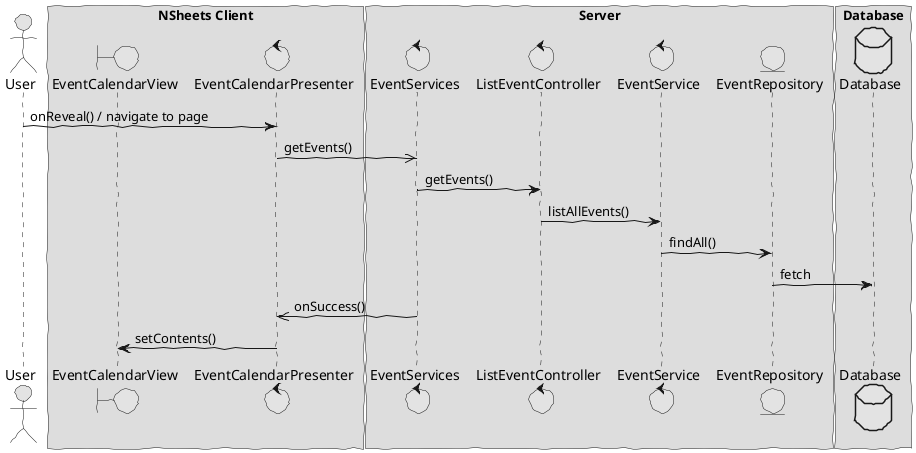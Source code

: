 @startuml  listEventsSD.png
skinparam handwritten true
skinparam monochrome true
skinparam packageStyle rect
skinparam defaultFontName FG Virgil
skinparam shadowing false

actor User
boundary EventCalendarView
control EventCalendarPresenter
control EventServices
control ListEventController
control EventService
entity EventRepository
database Database

box "NSheets Client"
participant EventCalendarView
participant EventCalendarPresenter
end box

box "Server"
participant EventServices
participant ListEventController
participant EventService
participant EventRepository
end box

box "Database"
participant Database
end box

User -> EventCalendarPresenter : onReveal() / navigate to page
EventCalendarPresenter ->> EventServices : getEvents()
EventServices -> ListEventController : getEvents()
ListEventController -> EventService : listAllEvents()
EventService -> EventRepository : findAll()
EventRepository -> Database : fetch
EventServices ->> EventCalendarPresenter : onSuccess()
EventCalendarPresenter ->EventCalendarView : setContents()

@enduml
